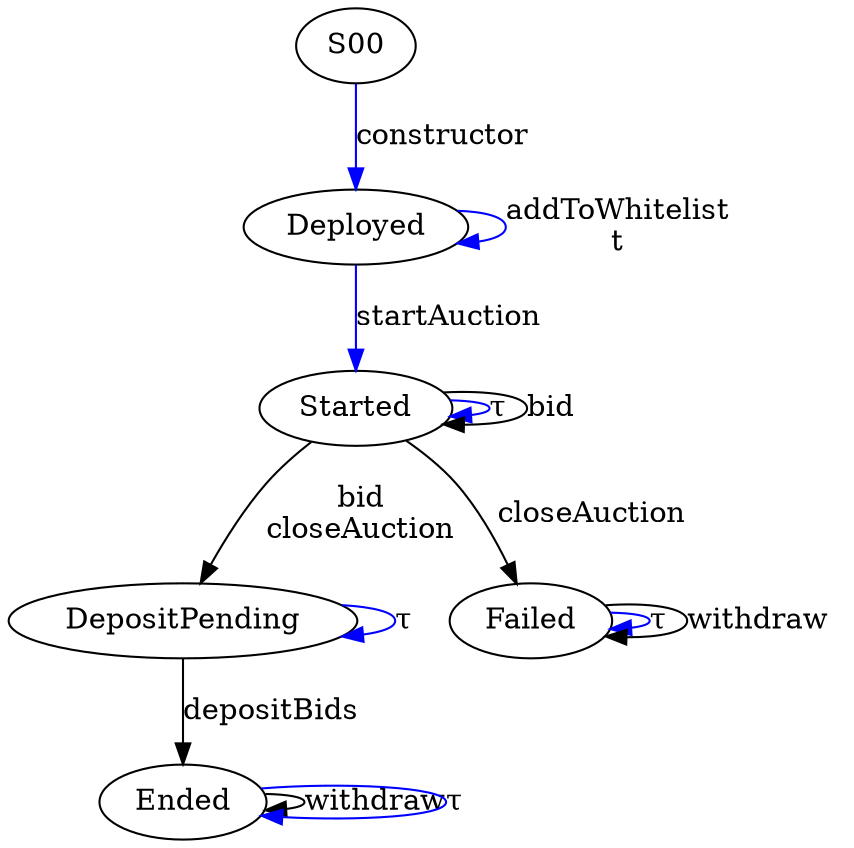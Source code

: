 digraph {

S01 [label="Deployed"]
S02 [label="Started"]
S03 [label="DepositPending"]
S04 [label="Ended"]
S05 [label="Failed"]

S04->S04 [label="withdraw", style="", color="black"]
S02->S05 [label="closeAuction", style="", color="black"]
S03->S04 [label="depositBids", style="", color="black"]
S01->S02 [label="startAuction", style="", color="blue"]
S01->S01 [label="addToWhitelist\nt", style="", color="blue"]
S02->S02 [label="τ", style="", color="blue"]
S02->S03 [label="bid\ncloseAuction", style="", color="black"]
S03->S03 [label="τ", style="", color="blue"]
S05->S05 [label="τ", style="", color="blue"]
S02->S02 [label="bid", style="", color="black"]
S04->S04 [label="τ", style="", color="blue"]
S05->S05 [label="withdraw", style="", color="black"]
S00->S01 [label="constructor", style="", color="blue"]
}